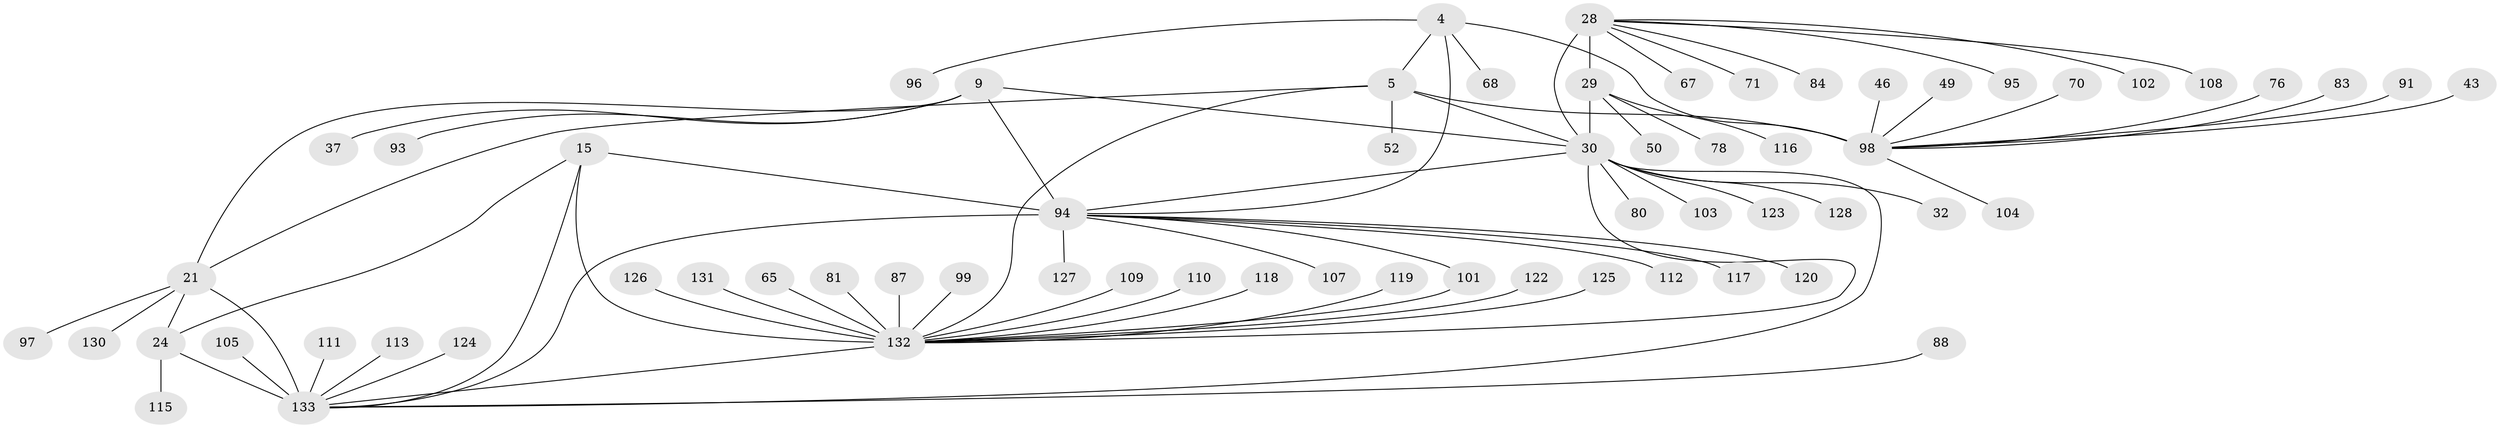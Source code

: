 // original degree distribution, {12: 0.022556390977443608, 8: 0.03759398496240601, 7: 0.06015037593984962, 6: 0.03759398496240601, 9: 0.015037593984962405, 10: 0.007518796992481203, 14: 0.007518796992481203, 11: 0.03007518796992481, 13: 0.007518796992481203, 3: 0.045112781954887216, 1: 0.5939849624060151, 2: 0.13533834586466165}
// Generated by graph-tools (version 1.1) at 2025/57/03/04/25 21:57:56]
// undirected, 66 vertices, 79 edges
graph export_dot {
graph [start="1"]
  node [color=gray90,style=filled];
  4 [super="+3"];
  5 [super="+2"];
  9 [super="+8"];
  15 [super="+13"];
  21 [super="+20"];
  24 [super="+19"];
  28 [super="+27"];
  29 [super="+26"];
  30 [super="+25"];
  32;
  37;
  43;
  46;
  49;
  50;
  52;
  65;
  67;
  68;
  70;
  71;
  76;
  78;
  80;
  81;
  83 [super="+74"];
  84;
  87 [super="+54"];
  88;
  91;
  93;
  94 [super="+64+38+10+41+47+48+53+63+69+79"];
  95;
  96;
  97;
  98 [super="+6+39"];
  99;
  101 [super="+82"];
  102;
  103;
  104;
  105 [super="+56"];
  107 [super="+100"];
  108;
  109;
  110;
  111;
  112 [super="+106"];
  113;
  115;
  116 [super="+85"];
  117;
  118;
  119;
  120;
  122 [super="+72"];
  123;
  124;
  125 [super="+89"];
  126;
  127;
  128;
  130;
  131;
  132 [super="+129+58"];
  133 [super="+90+40+45+59+60+86"];
  4 -- 5 [weight=4];
  4 -- 68;
  4 -- 96;
  4 -- 94;
  4 -- 98 [weight=4];
  5 -- 52;
  5 -- 132 [weight=3];
  5 -- 21;
  5 -- 30;
  5 -- 98 [weight=4];
  9 -- 37;
  9 -- 93;
  9 -- 30;
  9 -- 21;
  9 -- 94 [weight=8];
  15 -- 24;
  15 -- 94;
  15 -- 132 [weight=8];
  15 -- 133;
  21 -- 24 [weight=4];
  21 -- 97;
  21 -- 130;
  21 -- 133 [weight=4];
  24 -- 115;
  24 -- 133 [weight=4];
  28 -- 29 [weight=4];
  28 -- 30 [weight=4];
  28 -- 71;
  28 -- 84;
  28 -- 102;
  28 -- 108;
  28 -- 67;
  28 -- 95;
  29 -- 30 [weight=4];
  29 -- 50;
  29 -- 78;
  29 -- 116;
  30 -- 103;
  30 -- 128;
  30 -- 32;
  30 -- 80;
  30 -- 123;
  30 -- 94;
  30 -- 132 [weight=2];
  30 -- 133 [weight=2];
  43 -- 98;
  46 -- 98;
  49 -- 98;
  65 -- 132;
  70 -- 98;
  76 -- 98;
  81 -- 132;
  83 -- 98;
  87 -- 132;
  88 -- 133;
  91 -- 98;
  94 -- 107;
  94 -- 120;
  94 -- 127;
  94 -- 133;
  94 -- 101;
  94 -- 112;
  94 -- 117;
  98 -- 104;
  99 -- 132;
  101 -- 132;
  105 -- 133;
  109 -- 132;
  110 -- 132;
  111 -- 133;
  113 -- 133;
  118 -- 132;
  119 -- 132;
  122 -- 132;
  124 -- 133;
  125 -- 132;
  126 -- 132;
  131 -- 132;
  132 -- 133;
}
